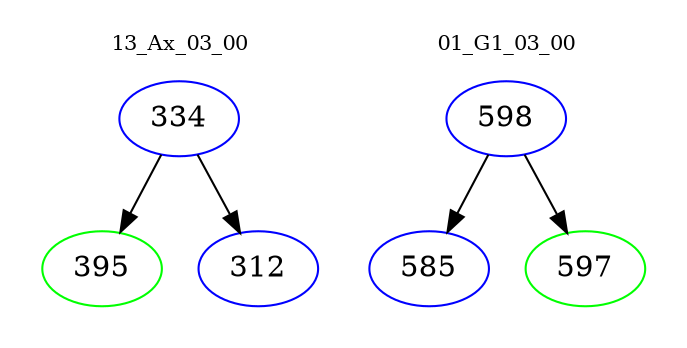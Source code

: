 digraph{
subgraph cluster_0 {
color = white
label = "13_Ax_03_00";
fontsize=10;
T0_334 [label="334", color="blue"]
T0_334 -> T0_395 [color="black"]
T0_395 [label="395", color="green"]
T0_334 -> T0_312 [color="black"]
T0_312 [label="312", color="blue"]
}
subgraph cluster_1 {
color = white
label = "01_G1_03_00";
fontsize=10;
T1_598 [label="598", color="blue"]
T1_598 -> T1_585 [color="black"]
T1_585 [label="585", color="blue"]
T1_598 -> T1_597 [color="black"]
T1_597 [label="597", color="green"]
}
}

